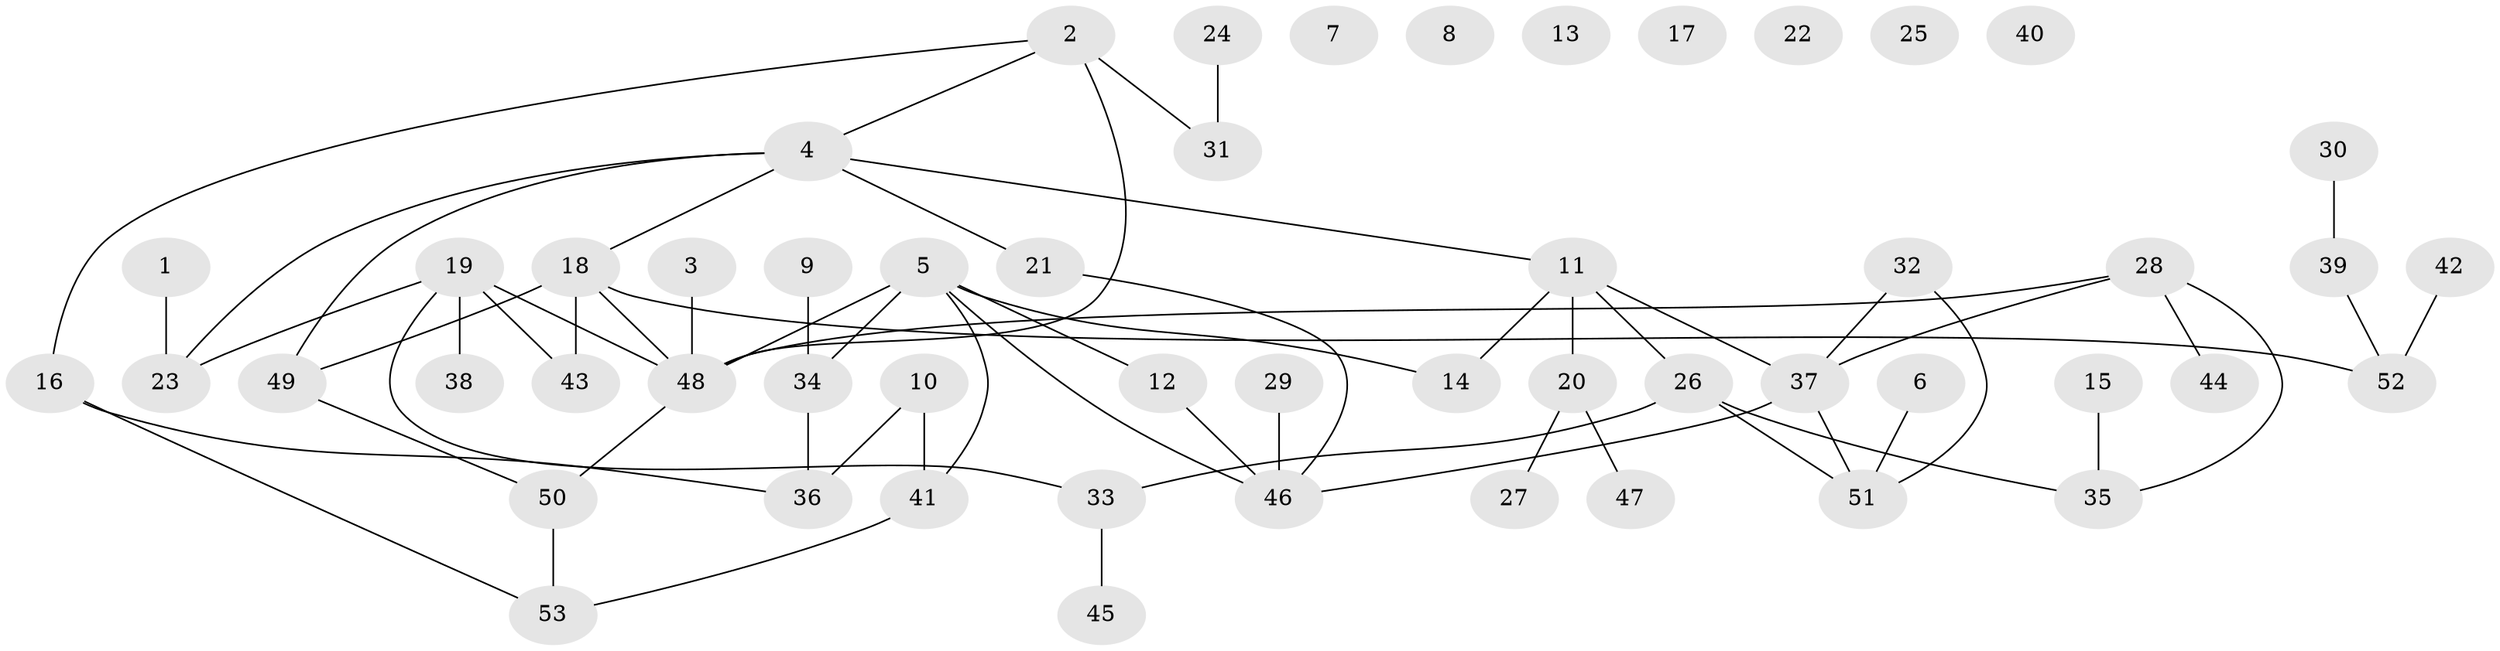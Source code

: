 // coarse degree distribution, {2: 0.2894736842105263, 4: 0.05263157894736842, 1: 0.21052631578947367, 8: 0.07894736842105263, 7: 0.05263157894736842, 3: 0.10526315789473684, 0: 0.18421052631578946, 6: 0.02631578947368421}
// Generated by graph-tools (version 1.1) at 2025/41/03/06/25 10:41:20]
// undirected, 53 vertices, 63 edges
graph export_dot {
graph [start="1"]
  node [color=gray90,style=filled];
  1;
  2;
  3;
  4;
  5;
  6;
  7;
  8;
  9;
  10;
  11;
  12;
  13;
  14;
  15;
  16;
  17;
  18;
  19;
  20;
  21;
  22;
  23;
  24;
  25;
  26;
  27;
  28;
  29;
  30;
  31;
  32;
  33;
  34;
  35;
  36;
  37;
  38;
  39;
  40;
  41;
  42;
  43;
  44;
  45;
  46;
  47;
  48;
  49;
  50;
  51;
  52;
  53;
  1 -- 23;
  2 -- 4;
  2 -- 16;
  2 -- 31;
  2 -- 48;
  3 -- 48;
  4 -- 11;
  4 -- 18;
  4 -- 21;
  4 -- 23;
  4 -- 49;
  5 -- 12;
  5 -- 14;
  5 -- 34;
  5 -- 41;
  5 -- 46;
  5 -- 48;
  6 -- 51;
  9 -- 34;
  10 -- 36;
  10 -- 41;
  11 -- 14;
  11 -- 20;
  11 -- 26;
  11 -- 37;
  12 -- 46;
  15 -- 35;
  16 -- 36;
  16 -- 53;
  18 -- 43;
  18 -- 48;
  18 -- 49;
  18 -- 52;
  19 -- 23;
  19 -- 33;
  19 -- 38;
  19 -- 43;
  19 -- 48;
  20 -- 27;
  20 -- 47;
  21 -- 46;
  24 -- 31;
  26 -- 33;
  26 -- 35;
  26 -- 51;
  28 -- 35;
  28 -- 37;
  28 -- 44;
  28 -- 48;
  29 -- 46;
  30 -- 39;
  32 -- 37;
  32 -- 51;
  33 -- 45;
  34 -- 36;
  37 -- 46;
  37 -- 51;
  39 -- 52;
  41 -- 53;
  42 -- 52;
  48 -- 50;
  49 -- 50;
  50 -- 53;
}
